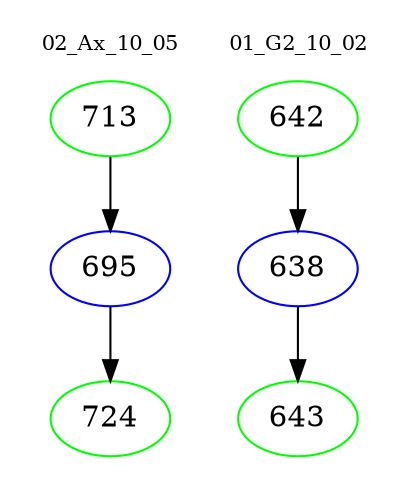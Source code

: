 digraph{
subgraph cluster_0 {
color = white
label = "02_Ax_10_05";
fontsize=10;
T0_713 [label="713", color="green"]
T0_713 -> T0_695 [color="black"]
T0_695 [label="695", color="blue"]
T0_695 -> T0_724 [color="black"]
T0_724 [label="724", color="green"]
}
subgraph cluster_1 {
color = white
label = "01_G2_10_02";
fontsize=10;
T1_642 [label="642", color="green"]
T1_642 -> T1_638 [color="black"]
T1_638 [label="638", color="blue"]
T1_638 -> T1_643 [color="black"]
T1_643 [label="643", color="green"]
}
}
